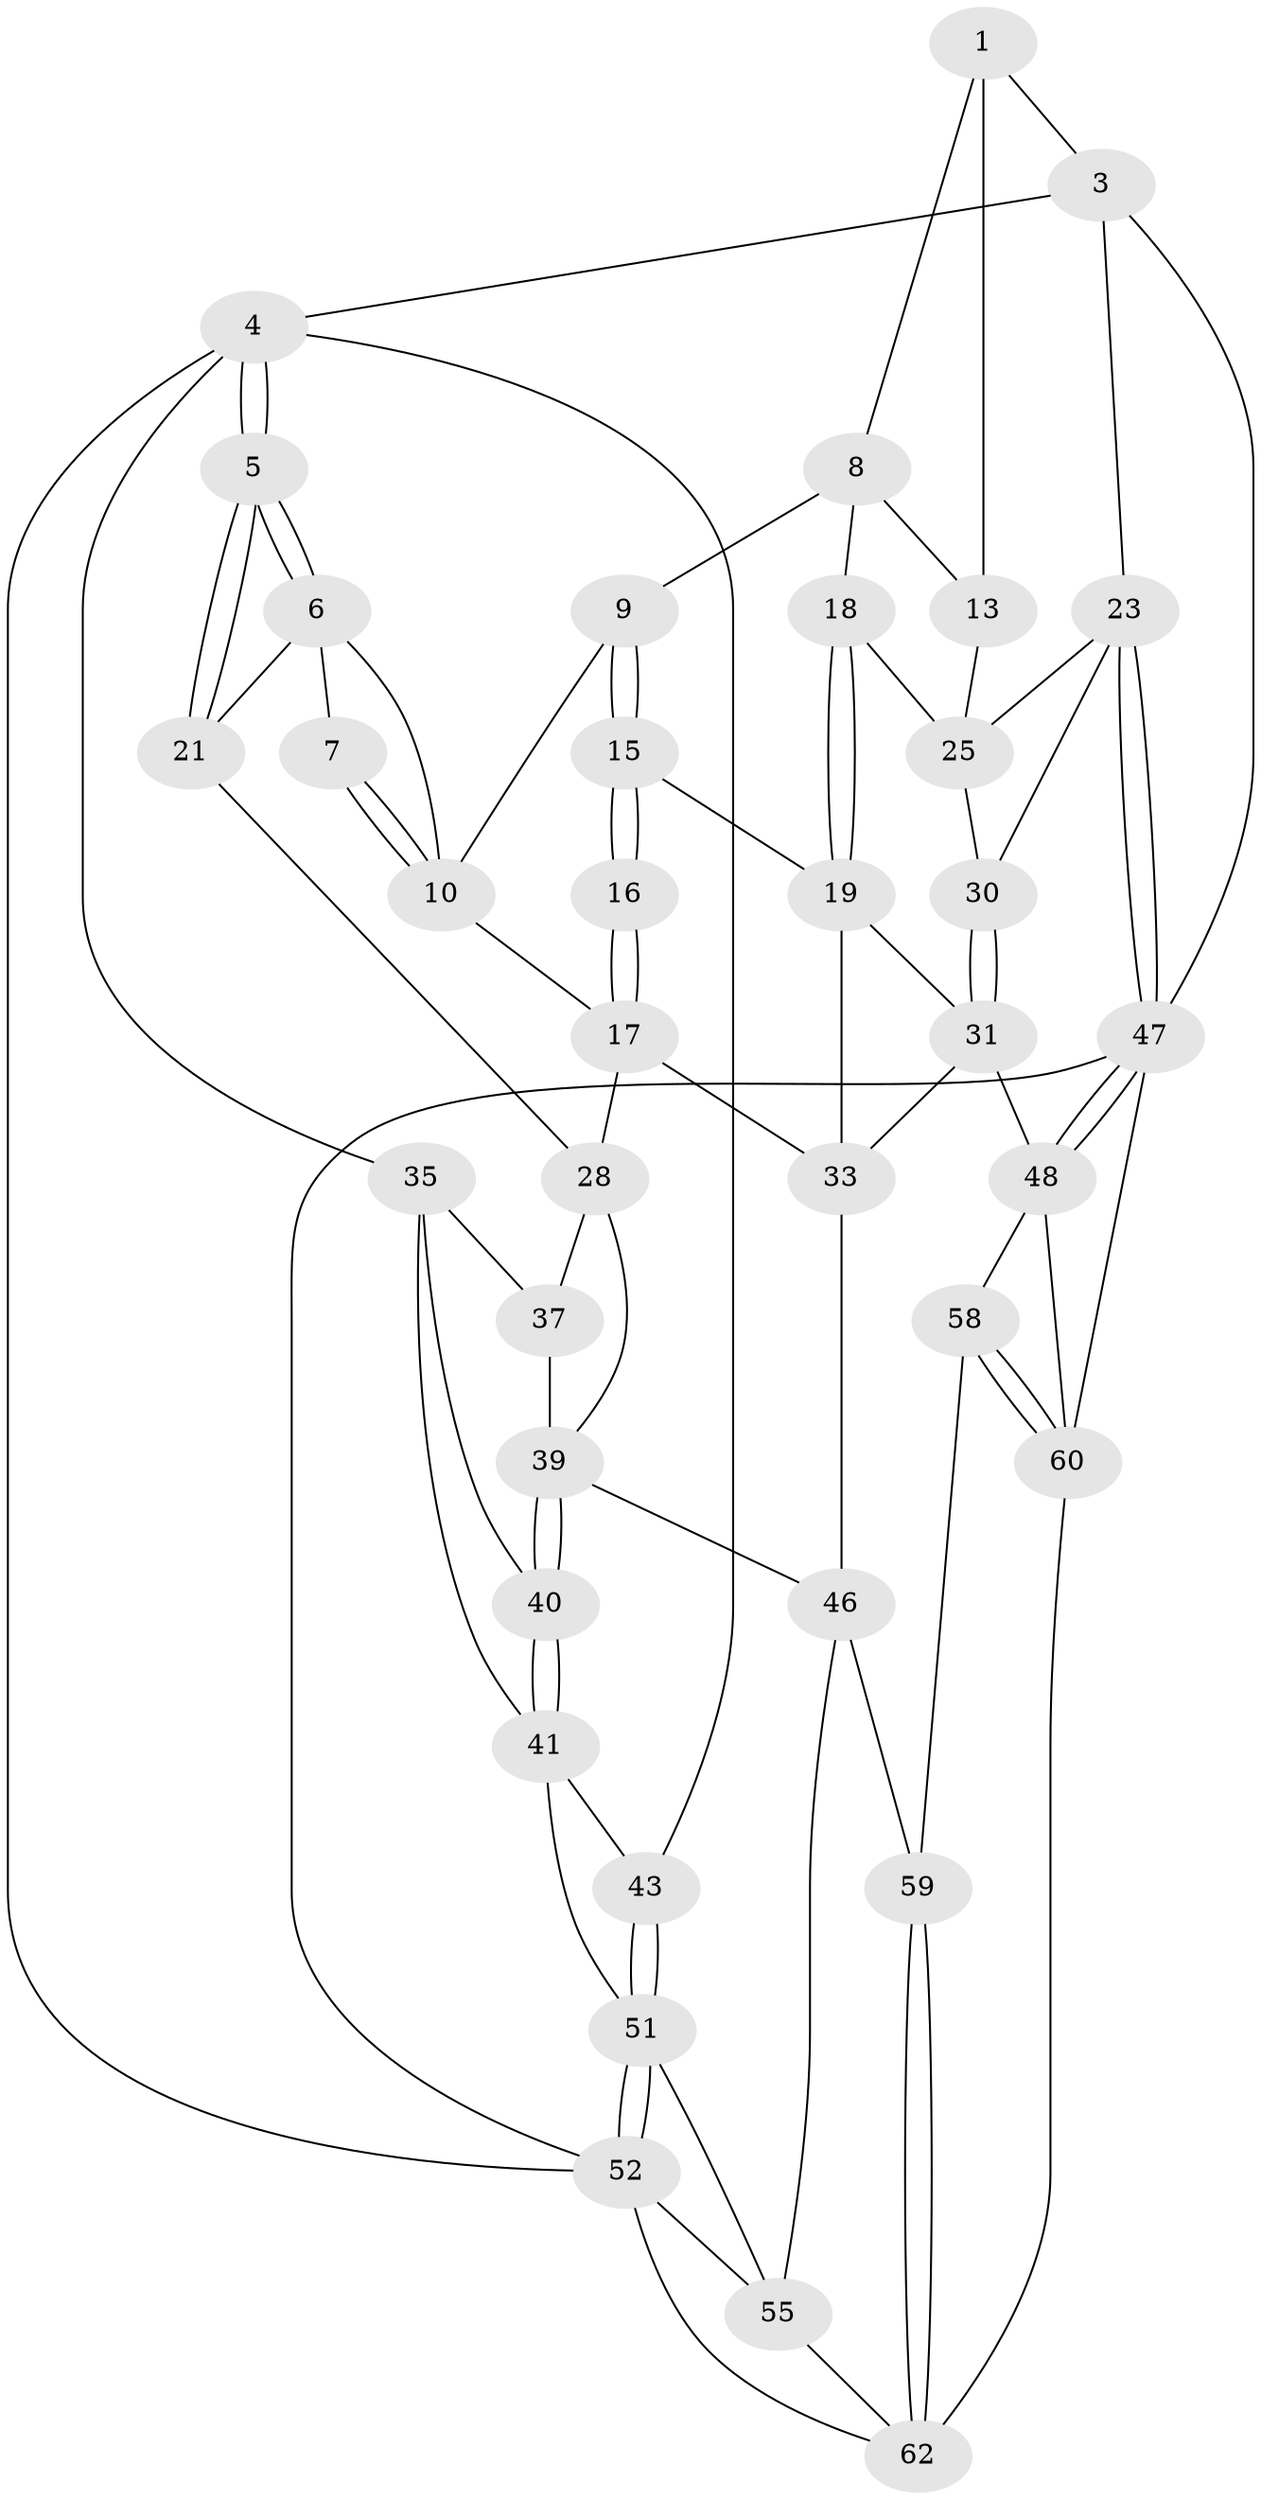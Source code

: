 // original degree distribution, {3: 0.046875, 5: 0.421875, 6: 0.265625, 4: 0.265625}
// Generated by graph-tools (version 1.1) at 2025/11/02/27/25 16:11:52]
// undirected, 38 vertices, 86 edges
graph export_dot {
graph [start="1"]
  node [color=gray90,style=filled];
  1 [pos="+0.7941542643589184+0",super="+2"];
  3 [pos="+1+0"];
  4 [pos="+0+0",super="+34"];
  5 [pos="+0+0"];
  6 [pos="+0.4221426078997659+0",super="+12"];
  7 [pos="+0.6197602036128502+0"];
  8 [pos="+0.787803157653654+0",super="+14"];
  9 [pos="+0.6782448781269113+0.09584697459967366"];
  10 [pos="+0.6102598725757344+0.10045247181669728",super="+11"];
  13 [pos="+0.9446556644327428+0.11889736492886009"];
  15 [pos="+0.6789513435175677+0.10122356035175235",super="+20"];
  16 [pos="+0.5888804742266949+0.23739061044245"];
  17 [pos="+0.5783873672390746+0.24141632227952686",super="+27"];
  18 [pos="+0.8145329597280797+0.18588229769797396"];
  19 [pos="+0.7460575573727698+0.2103503277301476",super="+32"];
  21 [pos="+0.12304365434442531+0.10353353219359501",super="+22"];
  23 [pos="+1+0.30340845365712027",super="+24"];
  25 [pos="+0.9591258713472902+0.1446840032967368",super="+26"];
  28 [pos="+0.4913203788428048+0.2674972404234725",super="+29"];
  30 [pos="+0.9316507784833954+0.30858030483997406"];
  31 [pos="+0.8016228027582981+0.4340509885482456",super="+50"];
  33 [pos="+0.632569114115874+0.4358335660669808",super="+45"];
  35 [pos="+0.06679046132857716+0.2790111797092796",super="+36"];
  37 [pos="+0.11084220732630845+0.2546350830818712",super="+38"];
  39 [pos="+0.26123788613147053+0.4794513003878606",super="+44"];
  40 [pos="+0.2305613731669741+0.5158442601142511"];
  41 [pos="+0.21543745244966364+0.537729116282686",super="+42"];
  43 [pos="+0+0.43109271838888313"];
  46 [pos="+0.6203794111521694+0.49974417786685427",super="+54"];
  47 [pos="+1+0.9628729252890389",super="+53"];
  48 [pos="+0.8241694906709292+0.7007613426099327",super="+49"];
  51 [pos="+0+0.6657878752687383",super="+57"];
  52 [pos="+0+1",super="+64"];
  55 [pos="+0.24936854943533357+0.6630333450872694",super="+56"];
  58 [pos="+0.48492341786049253+0.7351045148572741"];
  59 [pos="+0.3453513529726271+0.7091169952473275"];
  60 [pos="+0.5341373391215677+0.9400243622247946",super="+61"];
  62 [pos="+0.44259942571698735+1",super="+63"];
  1 -- 8;
  1 -- 3;
  1 -- 13;
  3 -- 4;
  3 -- 23;
  3 -- 47;
  4 -- 5;
  4 -- 5;
  4 -- 52;
  4 -- 35;
  4 -- 43;
  5 -- 6;
  5 -- 6;
  5 -- 21;
  5 -- 21;
  6 -- 7;
  6 -- 10;
  6 -- 21;
  7 -- 10;
  7 -- 10;
  8 -- 9;
  8 -- 18;
  8 -- 13;
  9 -- 10;
  9 -- 15;
  9 -- 15;
  10 -- 17;
  13 -- 25;
  15 -- 16 [weight=2];
  15 -- 16;
  15 -- 19;
  16 -- 17;
  16 -- 17;
  17 -- 28;
  17 -- 33;
  18 -- 19;
  18 -- 19;
  18 -- 25;
  19 -- 33;
  19 -- 31;
  21 -- 28;
  23 -- 47;
  23 -- 47;
  23 -- 25;
  23 -- 30;
  25 -- 30;
  28 -- 39;
  28 -- 37;
  30 -- 31;
  30 -- 31;
  31 -- 48;
  31 -- 33;
  33 -- 46;
  35 -- 41;
  35 -- 40;
  35 -- 37;
  37 -- 39;
  39 -- 40;
  39 -- 40;
  39 -- 46;
  40 -- 41;
  40 -- 41;
  41 -- 51;
  41 -- 43;
  43 -- 51;
  43 -- 51;
  46 -- 59;
  46 -- 55;
  47 -- 48;
  47 -- 48;
  47 -- 52;
  47 -- 60;
  48 -- 60;
  48 -- 58;
  51 -- 52;
  51 -- 52;
  51 -- 55;
  52 -- 55;
  52 -- 62;
  55 -- 62;
  58 -- 59;
  58 -- 60;
  58 -- 60;
  59 -- 62;
  59 -- 62;
  60 -- 62;
}
